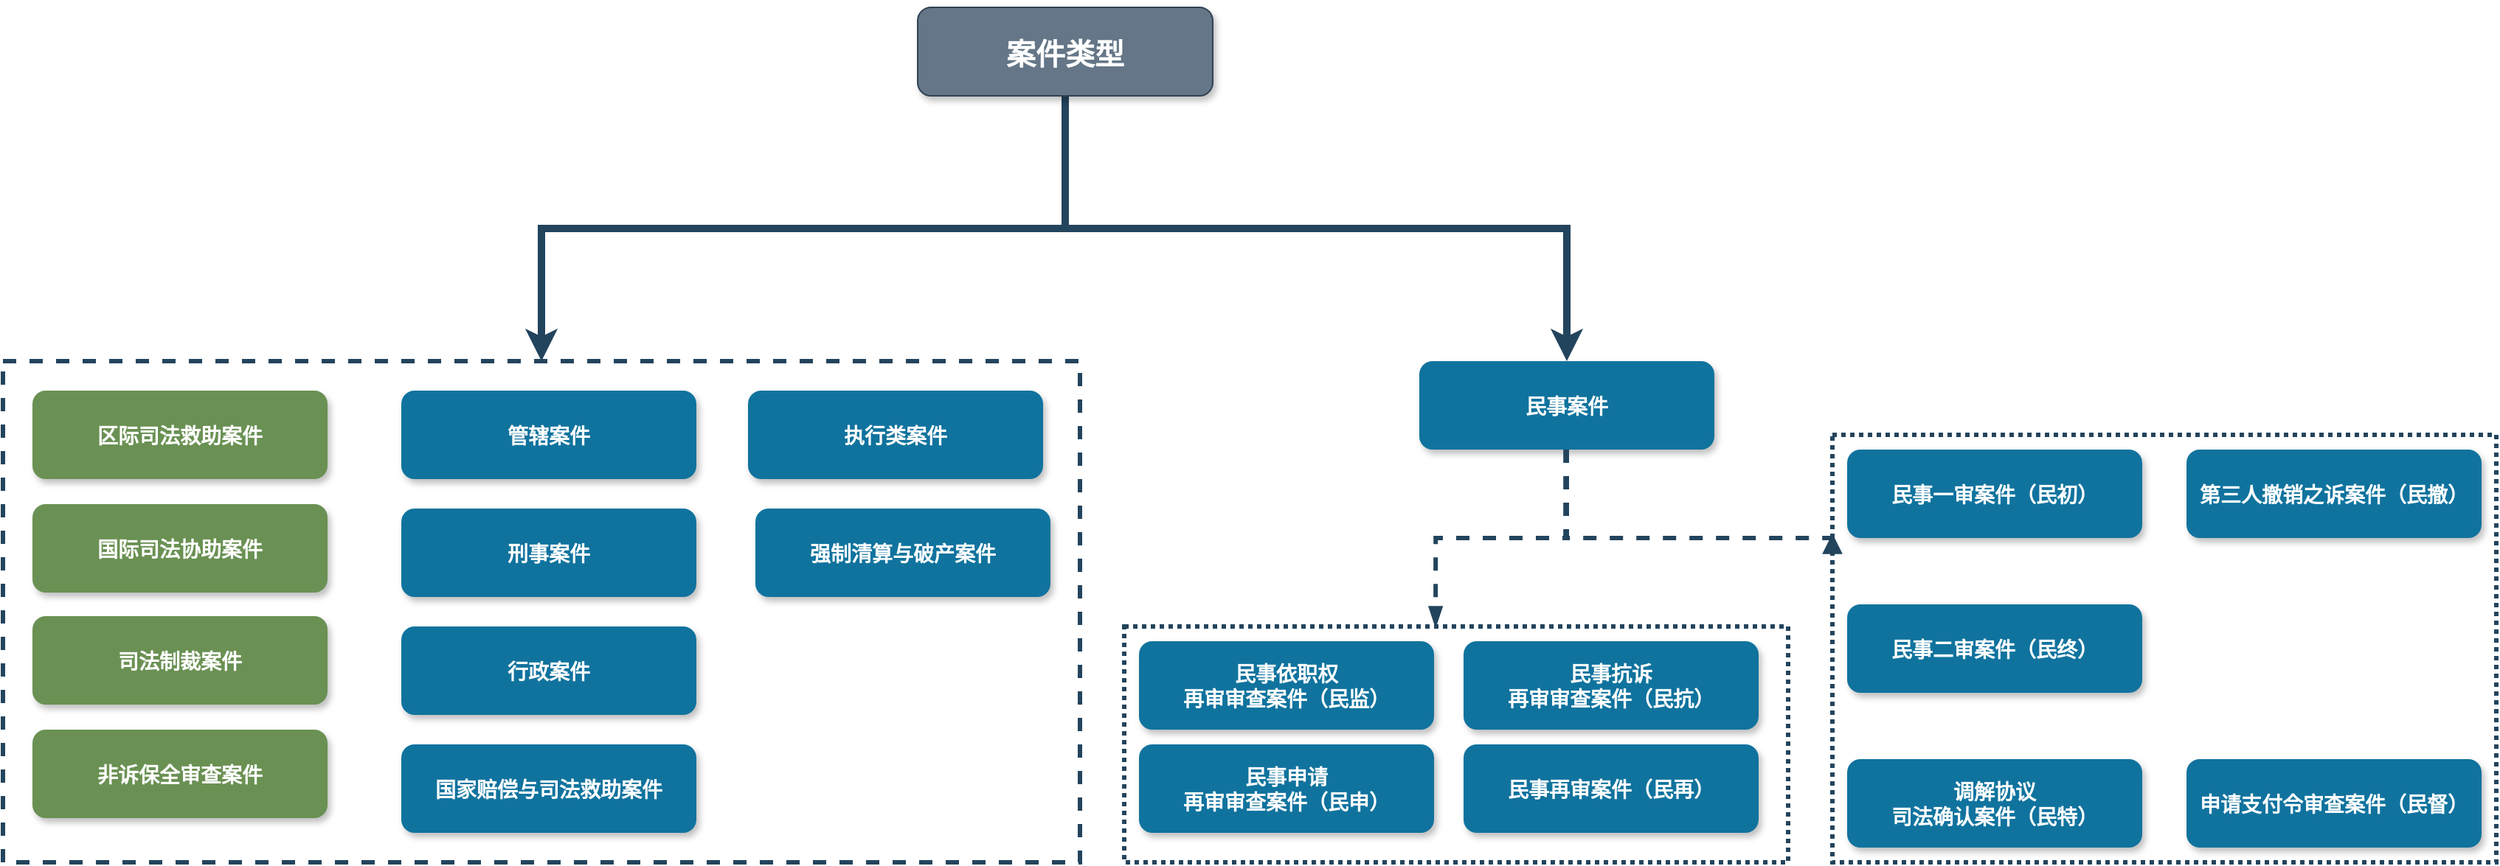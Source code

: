 <mxfile version="23.0.2" type="github">
  <diagram id="R2lEEEUBdFMjLlhIrx00" name="Page-1">
    <mxGraphModel dx="2180" dy="1176" grid="1" gridSize="10" guides="1" tooltips="1" connect="1" arrows="1" fold="1" page="1" pageScale="1" pageWidth="850" pageHeight="1100" math="0" shadow="0" extFonts="Permanent Marker^https://fonts.googleapis.com/css?family=Permanent+Marker">
      <root>
        <mxCell id="0" />
        <mxCell id="1" parent="0" />
        <mxCell id="WfyBjO2fw1t2vnp315bt-64" style="edgeStyle=orthogonalEdgeStyle;rounded=0;orthogonalLoop=1;jettySize=auto;html=1;exitX=0.5;exitY=1;exitDx=0;exitDy=0;entryX=0.5;entryY=0;entryDx=0;entryDy=0;fontSize=16;strokeWidth=5;strokeColor=#23445D;" edge="1" parent="1" source="WfyBjO2fw1t2vnp315bt-13" target="WfyBjO2fw1t2vnp315bt-17">
          <mxGeometry relative="1" as="geometry" />
        </mxCell>
        <mxCell id="WfyBjO2fw1t2vnp315bt-75" style="edgeStyle=orthogonalEdgeStyle;rounded=0;orthogonalLoop=1;jettySize=auto;html=1;exitX=0.5;exitY=1;exitDx=0;exitDy=0;strokeColor=#23445D;strokeWidth=5;" edge="1" parent="1" source="WfyBjO2fw1t2vnp315bt-13" target="WfyBjO2fw1t2vnp315bt-73">
          <mxGeometry relative="1" as="geometry" />
        </mxCell>
        <mxCell id="WfyBjO2fw1t2vnp315bt-13" value="案件类型" style="rounded=1;fillColor=#647687;strokeColor=#314354;shadow=1;fontStyle=1;fontSize=20;fontColor=#ffffff;glass=0;gradientColor=none;" vertex="1" parent="1">
          <mxGeometry x="630" y="60" width="200" height="60" as="geometry" />
        </mxCell>
        <mxCell id="WfyBjO2fw1t2vnp315bt-17" value="民事案件" style="rounded=1;fillColor=#10739E;strokeColor=none;shadow=1;gradientColor=none;fontStyle=1;fontColor=#FFFFFF;fontSize=14;" vertex="1" parent="1">
          <mxGeometry x="970" y="300" width="200" height="60" as="geometry" />
        </mxCell>
        <mxCell id="WfyBjO2fw1t2vnp315bt-74" value="" style="group" vertex="1" connectable="0" parent="1">
          <mxGeometry x="10" y="300" width="730" height="340" as="geometry" />
        </mxCell>
        <mxCell id="WfyBjO2fw1t2vnp315bt-73" value="" style="whiteSpace=wrap;html=1;dashed=1;strokeWidth=3;strokeColor=#23445D;" vertex="1" parent="WfyBjO2fw1t2vnp315bt-74">
          <mxGeometry width="730" height="340" as="geometry" />
        </mxCell>
        <mxCell id="WfyBjO2fw1t2vnp315bt-14" value="行政案件" style="rounded=1;fillColor=#10739E;strokeColor=none;shadow=1;gradientColor=none;fontStyle=1;fontColor=#FFFFFF;fontSize=14;" vertex="1" parent="WfyBjO2fw1t2vnp315bt-74">
          <mxGeometry x="270" y="180" width="200" height="60" as="geometry" />
        </mxCell>
        <mxCell id="WfyBjO2fw1t2vnp315bt-15" value="管辖案件" style="rounded=1;fillColor=#10739E;strokeColor=none;shadow=1;gradientColor=none;fontStyle=1;fontColor=#FFFFFF;fontSize=14;" vertex="1" parent="WfyBjO2fw1t2vnp315bt-74">
          <mxGeometry x="270" y="20" width="200" height="60" as="geometry" />
        </mxCell>
        <mxCell id="WfyBjO2fw1t2vnp315bt-16" value="刑事案件" style="rounded=1;fillColor=#10739E;strokeColor=none;shadow=1;gradientColor=none;fontStyle=1;fontColor=#FFFFFF;fontSize=14;" vertex="1" parent="WfyBjO2fw1t2vnp315bt-74">
          <mxGeometry x="270" y="100" width="200" height="60" as="geometry" />
        </mxCell>
        <mxCell id="WfyBjO2fw1t2vnp315bt-66" value="国家赔偿与司法救助案件" style="rounded=1;fillColor=#10739E;strokeColor=none;shadow=1;gradientColor=none;fontStyle=1;fontColor=#FFFFFF;fontSize=14;" vertex="1" parent="WfyBjO2fw1t2vnp315bt-74">
          <mxGeometry x="270" y="260" width="200" height="60" as="geometry" />
        </mxCell>
        <mxCell id="WfyBjO2fw1t2vnp315bt-67" value="区际司法救助案件" style="rounded=1;fillColor=#6A9153;strokeColor=none;shadow=1;gradientColor=none;fontStyle=1;fontColor=#FFFFFF;fontSize=14;" vertex="1" parent="WfyBjO2fw1t2vnp315bt-74">
          <mxGeometry x="20" y="20" width="200" height="60" as="geometry" />
        </mxCell>
        <mxCell id="WfyBjO2fw1t2vnp315bt-68" value="国际司法协助案件" style="rounded=1;fillColor=#6A9153;strokeColor=none;shadow=1;gradientColor=none;fontStyle=1;fontColor=#FFFFFF;fontSize=14;" vertex="1" parent="WfyBjO2fw1t2vnp315bt-74">
          <mxGeometry x="20" y="97" width="200" height="60" as="geometry" />
        </mxCell>
        <mxCell id="WfyBjO2fw1t2vnp315bt-69" value="司法制裁案件" style="rounded=1;fillColor=#6A9153;strokeColor=none;shadow=1;gradientColor=none;fontStyle=1;fontColor=#FFFFFF;fontSize=14;" vertex="1" parent="WfyBjO2fw1t2vnp315bt-74">
          <mxGeometry x="20" y="173" width="200" height="60" as="geometry" />
        </mxCell>
        <mxCell id="WfyBjO2fw1t2vnp315bt-70" value="非诉保全审查案件" style="rounded=1;fillColor=#6A9153;strokeColor=none;shadow=1;gradientColor=none;fontStyle=1;fontColor=#FFFFFF;fontSize=14;" vertex="1" parent="WfyBjO2fw1t2vnp315bt-74">
          <mxGeometry x="20" y="250" width="200" height="60" as="geometry" />
        </mxCell>
        <mxCell id="WfyBjO2fw1t2vnp315bt-71" value="执行类案件" style="rounded=1;fillColor=#10739E;strokeColor=none;shadow=1;gradientColor=none;fontStyle=1;fontColor=#FFFFFF;fontSize=14;" vertex="1" parent="WfyBjO2fw1t2vnp315bt-74">
          <mxGeometry x="505" y="20" width="200" height="60" as="geometry" />
        </mxCell>
        <mxCell id="WfyBjO2fw1t2vnp315bt-72" value="强制清算与破产案件" style="rounded=1;fillColor=#10739E;strokeColor=none;shadow=1;gradientColor=none;fontStyle=1;fontColor=#FFFFFF;fontSize=14;" vertex="1" parent="WfyBjO2fw1t2vnp315bt-74">
          <mxGeometry x="510" y="100" width="200" height="60" as="geometry" />
        </mxCell>
        <mxCell id="WfyBjO2fw1t2vnp315bt-88" value="" style="group" vertex="1" connectable="0" parent="1">
          <mxGeometry x="770" y="480" width="450" height="160" as="geometry" />
        </mxCell>
        <mxCell id="WfyBjO2fw1t2vnp315bt-82" value="" style="rounded=0;whiteSpace=wrap;html=1;strokeWidth=3;dashed=1;strokeColor=#23445D;container=0;dashPattern=1 1;" vertex="1" parent="WfyBjO2fw1t2vnp315bt-88">
          <mxGeometry width="450" height="160" as="geometry" />
        </mxCell>
        <mxCell id="WfyBjO2fw1t2vnp315bt-77" value="民事依职权&#xa;再审审查案件（民监）" style="rounded=1;fillColor=#10739E;strokeColor=none;shadow=1;gradientColor=none;fontStyle=1;fontColor=#FFFFFF;fontSize=14;container=0;" vertex="1" parent="WfyBjO2fw1t2vnp315bt-88">
          <mxGeometry x="10" y="10" width="200" height="60" as="geometry" />
        </mxCell>
        <mxCell id="WfyBjO2fw1t2vnp315bt-78" value="民事申请&#xa;再审审查案件（民申）" style="rounded=1;fillColor=#10739E;strokeColor=none;shadow=1;gradientColor=none;fontStyle=1;fontColor=#FFFFFF;fontSize=14;container=0;" vertex="1" parent="WfyBjO2fw1t2vnp315bt-88">
          <mxGeometry x="10" y="80" width="200" height="60" as="geometry" />
        </mxCell>
        <mxCell id="WfyBjO2fw1t2vnp315bt-79" value="民事抗诉&#xa;再审审查案件（民抗）" style="rounded=1;fillColor=#10739E;strokeColor=none;shadow=1;gradientColor=none;fontStyle=1;fontColor=#FFFFFF;fontSize=14;container=0;" vertex="1" parent="WfyBjO2fw1t2vnp315bt-88">
          <mxGeometry x="230" y="10" width="200" height="60" as="geometry" />
        </mxCell>
        <mxCell id="WfyBjO2fw1t2vnp315bt-80" value="民事再审案件（民再）" style="rounded=1;fillColor=#10739E;strokeColor=none;shadow=1;gradientColor=none;fontStyle=1;fontColor=#FFFFFF;fontSize=14;container=0;" vertex="1" parent="WfyBjO2fw1t2vnp315bt-88">
          <mxGeometry x="230" y="80" width="200" height="60" as="geometry" />
        </mxCell>
        <mxCell id="WfyBjO2fw1t2vnp315bt-91" value="" style="group" vertex="1" connectable="0" parent="1">
          <mxGeometry x="1250" y="350" width="450" height="290" as="geometry" />
        </mxCell>
        <mxCell id="WfyBjO2fw1t2vnp315bt-89" value="" style="rounded=0;whiteSpace=wrap;html=1;strokeWidth=3;dashed=1;dashPattern=1 1;strokeColor=#23445D;" vertex="1" parent="WfyBjO2fw1t2vnp315bt-91">
          <mxGeometry width="450" height="290" as="geometry" />
        </mxCell>
        <mxCell id="WfyBjO2fw1t2vnp315bt-19" value="民事一审案件（民初）" style="rounded=1;fillColor=#10739E;strokeColor=none;shadow=1;gradientColor=none;fontStyle=1;fontColor=#FFFFFF;fontSize=14;" vertex="1" parent="WfyBjO2fw1t2vnp315bt-91">
          <mxGeometry x="10" y="10" width="200" height="60" as="geometry" />
        </mxCell>
        <mxCell id="WfyBjO2fw1t2vnp315bt-76" value="民事二审案件（民终）" style="rounded=1;fillColor=#10739E;strokeColor=none;shadow=1;gradientColor=none;fontStyle=1;fontColor=#FFFFFF;fontSize=14;" vertex="1" parent="WfyBjO2fw1t2vnp315bt-91">
          <mxGeometry x="10" y="115" width="200" height="60" as="geometry" />
        </mxCell>
        <mxCell id="WfyBjO2fw1t2vnp315bt-85" value="第三人撤销之诉案件（民撤）" style="rounded=1;fillColor=#10739E;strokeColor=none;shadow=1;gradientColor=none;fontStyle=1;fontColor=#FFFFFF;fontSize=14;" vertex="1" parent="WfyBjO2fw1t2vnp315bt-91">
          <mxGeometry x="240" y="10" width="200" height="60" as="geometry" />
        </mxCell>
        <mxCell id="WfyBjO2fw1t2vnp315bt-86" value="申请支付令审查案件（民督）" style="rounded=1;fillColor=#10739E;strokeColor=none;shadow=1;gradientColor=none;fontStyle=1;fontColor=#FFFFFF;fontSize=14;" vertex="1" parent="WfyBjO2fw1t2vnp315bt-91">
          <mxGeometry x="240" y="220" width="200" height="60" as="geometry" />
        </mxCell>
        <mxCell id="WfyBjO2fw1t2vnp315bt-87" value="调解协议&#xa;司法确认案件（民特）" style="rounded=1;fillColor=#10739E;strokeColor=none;shadow=1;gradientColor=none;fontStyle=1;fontColor=#FFFFFF;fontSize=14;" vertex="1" parent="WfyBjO2fw1t2vnp315bt-91">
          <mxGeometry x="10" y="220" width="200" height="60" as="geometry" />
        </mxCell>
        <mxCell id="WfyBjO2fw1t2vnp315bt-96" style="edgeStyle=orthogonalEdgeStyle;rounded=0;orthogonalLoop=1;jettySize=auto;html=1;exitX=0.5;exitY=1;exitDx=0;exitDy=0;entryX=0.469;entryY=0;entryDx=0;entryDy=0;entryPerimeter=0;strokeColor=#23445D;strokeWidth=3;dashed=1;endArrow=blockThin;endFill=1;" edge="1" parent="1" source="WfyBjO2fw1t2vnp315bt-17" target="WfyBjO2fw1t2vnp315bt-82">
          <mxGeometry relative="1" as="geometry" />
        </mxCell>
        <mxCell id="WfyBjO2fw1t2vnp315bt-97" style="edgeStyle=orthogonalEdgeStyle;rounded=0;orthogonalLoop=1;jettySize=auto;html=1;exitX=0.5;exitY=1;exitDx=0;exitDy=0;entryX=0.002;entryY=0.231;entryDx=0;entryDy=0;entryPerimeter=0;strokeColor=#23445D;strokeWidth=3;dashed=1;endArrow=block;endFill=1;" edge="1" parent="1">
          <mxGeometry relative="1" as="geometry">
            <mxPoint x="1069.1" y="360" as="sourcePoint" />
            <mxPoint x="1250" y="416.99" as="targetPoint" />
            <Array as="points">
              <mxPoint x="1069.1" y="420" />
              <mxPoint x="1250.1" y="420" />
            </Array>
          </mxGeometry>
        </mxCell>
      </root>
    </mxGraphModel>
  </diagram>
</mxfile>

